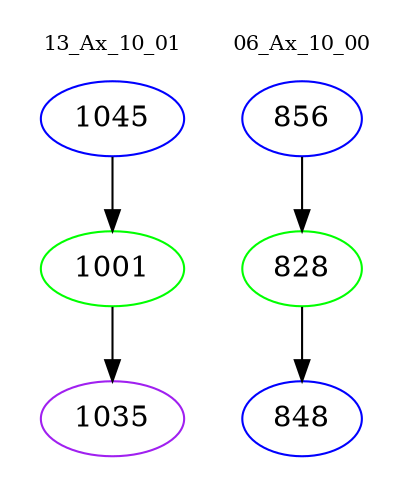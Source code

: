 digraph{
subgraph cluster_0 {
color = white
label = "13_Ax_10_01";
fontsize=10;
T0_1045 [label="1045", color="blue"]
T0_1045 -> T0_1001 [color="black"]
T0_1001 [label="1001", color="green"]
T0_1001 -> T0_1035 [color="black"]
T0_1035 [label="1035", color="purple"]
}
subgraph cluster_1 {
color = white
label = "06_Ax_10_00";
fontsize=10;
T1_856 [label="856", color="blue"]
T1_856 -> T1_828 [color="black"]
T1_828 [label="828", color="green"]
T1_828 -> T1_848 [color="black"]
T1_848 [label="848", color="blue"]
}
}
